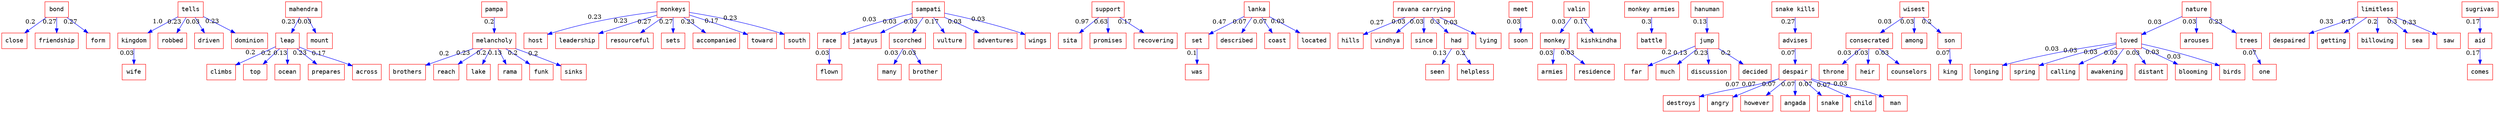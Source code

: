 strict digraph {
	bond	 [color=red,
		fontname=courier,
		shape=box];
	close	 [color=red,
		fontname=courier,
		shape=box];
	bond -> close	 [color=blue,
		xlabel=0.2];
	friendship	 [color=red,
		fontname=courier,
		shape=box];
	bond -> friendship	 [color=blue,
		xlabel=0.27];
	form	 [color=red,
		fontname=courier,
		shape=box];
	bond -> form	 [color=blue,
		xlabel=0.27];
	tells	 [color=red,
		fontname=courier,
		shape=box];
	kingdom	 [color=red,
		fontname=courier,
		shape=box];
	tells -> kingdom	 [color=blue,
		xlabel=1.0];
	robbed	 [color=red,
		fontname=courier,
		shape=box];
	tells -> robbed	 [color=blue,
		xlabel=0.23];
	driven	 [color=red,
		fontname=courier,
		shape=box];
	tells -> driven	 [color=blue,
		xlabel=0.03];
	dominion	 [color=red,
		fontname=courier,
		shape=box];
	tells -> dominion	 [color=blue,
		xlabel=0.23];
	wife	 [color=red,
		fontname=courier,
		shape=box];
	kingdom -> wife	 [color=blue,
		xlabel=0.03];
	mahendra	 [color=red,
		fontname=courier,
		shape=box];
	leap	 [color=red,
		fontname=courier,
		shape=box];
	mahendra -> leap	 [color=blue,
		xlabel=0.23];
	mount	 [color=red,
		fontname=courier,
		shape=box];
	mahendra -> mount	 [color=blue,
		xlabel=0.03];
	climbs	 [color=red,
		fontname=courier,
		shape=box];
	leap -> climbs	 [color=blue,
		xlabel=0.2];
	top	 [color=red,
		fontname=courier,
		shape=box];
	leap -> top	 [color=blue,
		xlabel=0.2];
	ocean	 [color=red,
		fontname=courier,
		shape=box];
	leap -> ocean	 [color=blue,
		xlabel=0.13];
	prepares	 [color=red,
		fontname=courier,
		shape=box];
	leap -> prepares	 [color=blue,
		xlabel=0.23];
	across	 [color=red,
		fontname=courier,
		shape=box];
	leap -> across	 [color=blue,
		xlabel=0.17];
	pampa	 [color=red,
		fontname=courier,
		shape=box];
	melancholy	 [color=red,
		fontname=courier,
		shape=box];
	pampa -> melancholy	 [color=blue,
		xlabel=0.2];
	brothers	 [color=red,
		fontname=courier,
		shape=box];
	melancholy -> brothers	 [color=blue,
		xlabel=0.2];
	reach	 [color=red,
		fontname=courier,
		shape=box];
	melancholy -> reach	 [color=blue,
		xlabel=0.23];
	lake	 [color=red,
		fontname=courier,
		shape=box];
	melancholy -> lake	 [color=blue,
		xlabel=0.2];
	rama	 [color=red,
		fontname=courier,
		shape=box];
	melancholy -> rama	 [color=blue,
		xlabel=0.13];
	funk	 [color=red,
		fontname=courier,
		shape=box];
	melancholy -> funk	 [color=blue,
		xlabel=0.2];
	sinks	 [color=red,
		fontname=courier,
		shape=box];
	melancholy -> sinks	 [color=blue,
		xlabel=0.2];
	monkeys	 [color=red,
		fontname=courier,
		shape=box];
	host	 [color=red,
		fontname=courier,
		shape=box];
	monkeys -> host	 [color=blue,
		xlabel=0.23];
	leadership	 [color=red,
		fontname=courier,
		shape=box];
	monkeys -> leadership	 [color=blue,
		xlabel=0.23];
	resourceful	 [color=red,
		fontname=courier,
		shape=box];
	monkeys -> resourceful	 [color=blue,
		xlabel=0.27];
	sets	 [color=red,
		fontname=courier,
		shape=box];
	monkeys -> sets	 [color=blue,
		xlabel=0.27];
	accompanied	 [color=red,
		fontname=courier,
		shape=box];
	monkeys -> accompanied	 [color=blue,
		xlabel=0.23];
	toward	 [color=red,
		fontname=courier,
		shape=box];
	monkeys -> toward	 [color=blue,
		xlabel=0.17];
	south	 [color=red,
		fontname=courier,
		shape=box];
	monkeys -> south	 [color=blue,
		xlabel=0.23];
	sampati	 [color=red,
		fontname=courier,
		shape=box];
	race	 [color=red,
		fontname=courier,
		shape=box];
	sampati -> race	 [color=blue,
		xlabel=0.03];
	jatayus	 [color=red,
		fontname=courier,
		shape=box];
	sampati -> jatayus	 [color=blue,
		xlabel=0.03];
	scorched	 [color=red,
		fontname=courier,
		shape=box];
	sampati -> scorched	 [color=blue,
		xlabel=0.03];
	vulture	 [color=red,
		fontname=courier,
		shape=box];
	sampati -> vulture	 [color=blue,
		xlabel=0.17];
	adventures	 [color=red,
		fontname=courier,
		shape=box];
	sampati -> adventures	 [color=blue,
		xlabel=0.03];
	wings	 [color=red,
		fontname=courier,
		shape=box];
	sampati -> wings	 [color=blue,
		xlabel=0.03];
	flown	 [color=red,
		fontname=courier,
		shape=box];
	race -> flown	 [color=blue,
		xlabel=0.03];
	many	 [color=red,
		fontname=courier,
		shape=box];
	scorched -> many	 [color=blue,
		xlabel=0.03];
	brother	 [color=red,
		fontname=courier,
		shape=box];
	scorched -> brother	 [color=blue,
		xlabel=0.03];
	support	 [color=red,
		fontname=courier,
		shape=box];
	sita	 [color=red,
		fontname=courier,
		shape=box];
	support -> sita	 [color=blue,
		xlabel=0.97];
	promises	 [color=red,
		fontname=courier,
		shape=box];
	support -> promises	 [color=blue,
		xlabel=0.63];
	recovering	 [color=red,
		fontname=courier,
		shape=box];
	support -> recovering	 [color=blue,
		xlabel=0.17];
	lanka	 [color=red,
		fontname=courier,
		shape=box];
	set	 [color=red,
		fontname=courier,
		shape=box];
	lanka -> set	 [color=blue,
		xlabel=0.47];
	described	 [color=red,
		fontname=courier,
		shape=box];
	lanka -> described	 [color=blue,
		xlabel=0.07];
	coast	 [color=red,
		fontname=courier,
		shape=box];
	lanka -> coast	 [color=blue,
		xlabel=0.07];
	located	 [color=red,
		fontname=courier,
		shape=box];
	lanka -> located	 [color=blue,
		xlabel=0.03];
	was	 [color=red,
		fontname=courier,
		shape=box];
	set -> was	 [color=blue,
		xlabel=0.1];
	"ravana carrying"	 [color=red,
		fontname=courier,
		shape=box];
	hills	 [color=red,
		fontname=courier,
		shape=box];
	"ravana carrying" -> hills	 [color=blue,
		xlabel=0.27];
	vindhya	 [color=red,
		fontname=courier,
		shape=box];
	"ravana carrying" -> vindhya	 [color=blue,
		xlabel=0.03];
	since	 [color=red,
		fontname=courier,
		shape=box];
	"ravana carrying" -> since	 [color=blue,
		xlabel=0.03];
	had	 [color=red,
		fontname=courier,
		shape=box];
	"ravana carrying" -> had	 [color=blue,
		xlabel=0.3];
	lying	 [color=red,
		fontname=courier,
		shape=box];
	"ravana carrying" -> lying	 [color=blue,
		xlabel=0.03];
	seen	 [color=red,
		fontname=courier,
		shape=box];
	had -> seen	 [color=blue,
		xlabel=0.13];
	helpless	 [color=red,
		fontname=courier,
		shape=box];
	had -> helpless	 [color=blue,
		xlabel=0.2];
	meet	 [color=red,
		fontname=courier,
		shape=box];
	soon	 [color=red,
		fontname=courier,
		shape=box];
	meet -> soon	 [color=blue,
		xlabel=0.03];
	valin	 [color=red,
		fontname=courier,
		shape=box];
	monkey	 [color=red,
		fontname=courier,
		shape=box];
	valin -> monkey	 [color=blue,
		xlabel=0.03];
	kishkindha	 [color=red,
		fontname=courier,
		shape=box];
	valin -> kishkindha	 [color=blue,
		xlabel=0.17];
	armies	 [color=red,
		fontname=courier,
		shape=box];
	monkey -> armies	 [color=blue,
		xlabel=0.03];
	residence	 [color=red,
		fontname=courier,
		shape=box];
	monkey -> residence	 [color=blue,
		xlabel=0.03];
	"monkey armies"	 [color=red,
		fontname=courier,
		shape=box];
	battle	 [color=red,
		fontname=courier,
		shape=box];
	"monkey armies" -> battle	 [color=blue,
		xlabel=0.3];
	hanuman	 [color=red,
		fontname=courier,
		shape=box];
	jump	 [color=red,
		fontname=courier,
		shape=box];
	hanuman -> jump	 [color=blue,
		xlabel=0.13];
	far	 [color=red,
		fontname=courier,
		shape=box];
	jump -> far	 [color=blue,
		xlabel=0.2];
	much	 [color=red,
		fontname=courier,
		shape=box];
	jump -> much	 [color=blue,
		xlabel=0.13];
	discussion	 [color=red,
		fontname=courier,
		shape=box];
	jump -> discussion	 [color=blue,
		xlabel=0.23];
	decided	 [color=red,
		fontname=courier,
		shape=box];
	jump -> decided	 [color=blue,
		xlabel=0.2];
	"snake kills"	 [color=red,
		fontname=courier,
		shape=box];
	advises	 [color=red,
		fontname=courier,
		shape=box];
	"snake kills" -> advises	 [color=blue,
		xlabel=0.27];
	despair	 [color=red,
		fontname=courier,
		shape=box];
	advises -> despair	 [color=blue,
		xlabel=0.07];
	destroys	 [color=red,
		fontname=courier,
		shape=box];
	despair -> destroys	 [color=blue,
		xlabel=0.07];
	angry	 [color=red,
		fontname=courier,
		shape=box];
	despair -> angry	 [color=blue,
		xlabel=0.07];
	however	 [color=red,
		fontname=courier,
		shape=box];
	despair -> however	 [color=blue,
		xlabel=0.07];
	angada	 [color=red,
		fontname=courier,
		shape=box];
	despair -> angada	 [color=blue,
		xlabel=0.07];
	snake	 [color=red,
		fontname=courier,
		shape=box];
	despair -> snake	 [color=blue,
		xlabel=0.07];
	child	 [color=red,
		fontname=courier,
		shape=box];
	despair -> child	 [color=blue,
		xlabel=0.07];
	man	 [color=red,
		fontname=courier,
		shape=box];
	despair -> man	 [color=blue,
		xlabel=0.03];
	wisest	 [color=red,
		fontname=courier,
		shape=box];
	consecrated	 [color=red,
		fontname=courier,
		shape=box];
	wisest -> consecrated	 [color=blue,
		xlabel=0.03];
	among	 [color=red,
		fontname=courier,
		shape=box];
	wisest -> among	 [color=blue,
		xlabel=0.03];
	son	 [color=red,
		fontname=courier,
		shape=box];
	wisest -> son	 [color=blue,
		xlabel=0.2];
	throne	 [color=red,
		fontname=courier,
		shape=box];
	consecrated -> throne	 [color=blue,
		xlabel=0.03];
	heir	 [color=red,
		fontname=courier,
		shape=box];
	consecrated -> heir	 [color=blue,
		xlabel=0.03];
	counselors	 [color=red,
		fontname=courier,
		shape=box];
	consecrated -> counselors	 [color=blue,
		xlabel=0.03];
	king	 [color=red,
		fontname=courier,
		shape=box];
	son -> king	 [color=blue,
		xlabel=0.07];
	nature	 [color=red,
		fontname=courier,
		shape=box];
	loved	 [color=red,
		fontname=courier,
		shape=box];
	nature -> loved	 [color=blue,
		xlabel=0.03];
	arouses	 [color=red,
		fontname=courier,
		shape=box];
	nature -> arouses	 [color=blue,
		xlabel=0.03];
	trees	 [color=red,
		fontname=courier,
		shape=box];
	nature -> trees	 [color=blue,
		xlabel=0.23];
	longing	 [color=red,
		fontname=courier,
		shape=box];
	loved -> longing	 [color=blue,
		xlabel=0.03];
	spring	 [color=red,
		fontname=courier,
		shape=box];
	loved -> spring	 [color=blue,
		xlabel=0.03];
	calling	 [color=red,
		fontname=courier,
		shape=box];
	loved -> calling	 [color=blue,
		xlabel=0.03];
	awakening	 [color=red,
		fontname=courier,
		shape=box];
	loved -> awakening	 [color=blue,
		xlabel=0.03];
	distant	 [color=red,
		fontname=courier,
		shape=box];
	loved -> distant	 [color=blue,
		xlabel=0.03];
	blooming	 [color=red,
		fontname=courier,
		shape=box];
	loved -> blooming	 [color=blue,
		xlabel=0.03];
	birds	 [color=red,
		fontname=courier,
		shape=box];
	loved -> birds	 [color=blue,
		xlabel=0.03];
	one	 [color=red,
		fontname=courier,
		shape=box];
	trees -> one	 [color=blue,
		xlabel=0.07];
	limitless	 [color=red,
		fontname=courier,
		shape=box];
	despaired	 [color=red,
		fontname=courier,
		shape=box];
	limitless -> despaired	 [color=blue,
		xlabel=0.33];
	getting	 [color=red,
		fontname=courier,
		shape=box];
	limitless -> getting	 [color=blue,
		xlabel=0.17];
	billowing	 [color=red,
		fontname=courier,
		shape=box];
	limitless -> billowing	 [color=blue,
		xlabel=0.2];
	sea	 [color=red,
		fontname=courier,
		shape=box];
	limitless -> sea	 [color=blue,
		xlabel=0.3];
	saw	 [color=red,
		fontname=courier,
		shape=box];
	limitless -> saw	 [color=blue,
		xlabel=0.33];
	sugrivas	 [color=red,
		fontname=courier,
		shape=box];
	aid	 [color=red,
		fontname=courier,
		shape=box];
	sugrivas -> aid	 [color=blue,
		xlabel=0.17];
	comes	 [color=red,
		fontname=courier,
		shape=box];
	aid -> comes	 [color=blue,
		xlabel=0.17];
}
